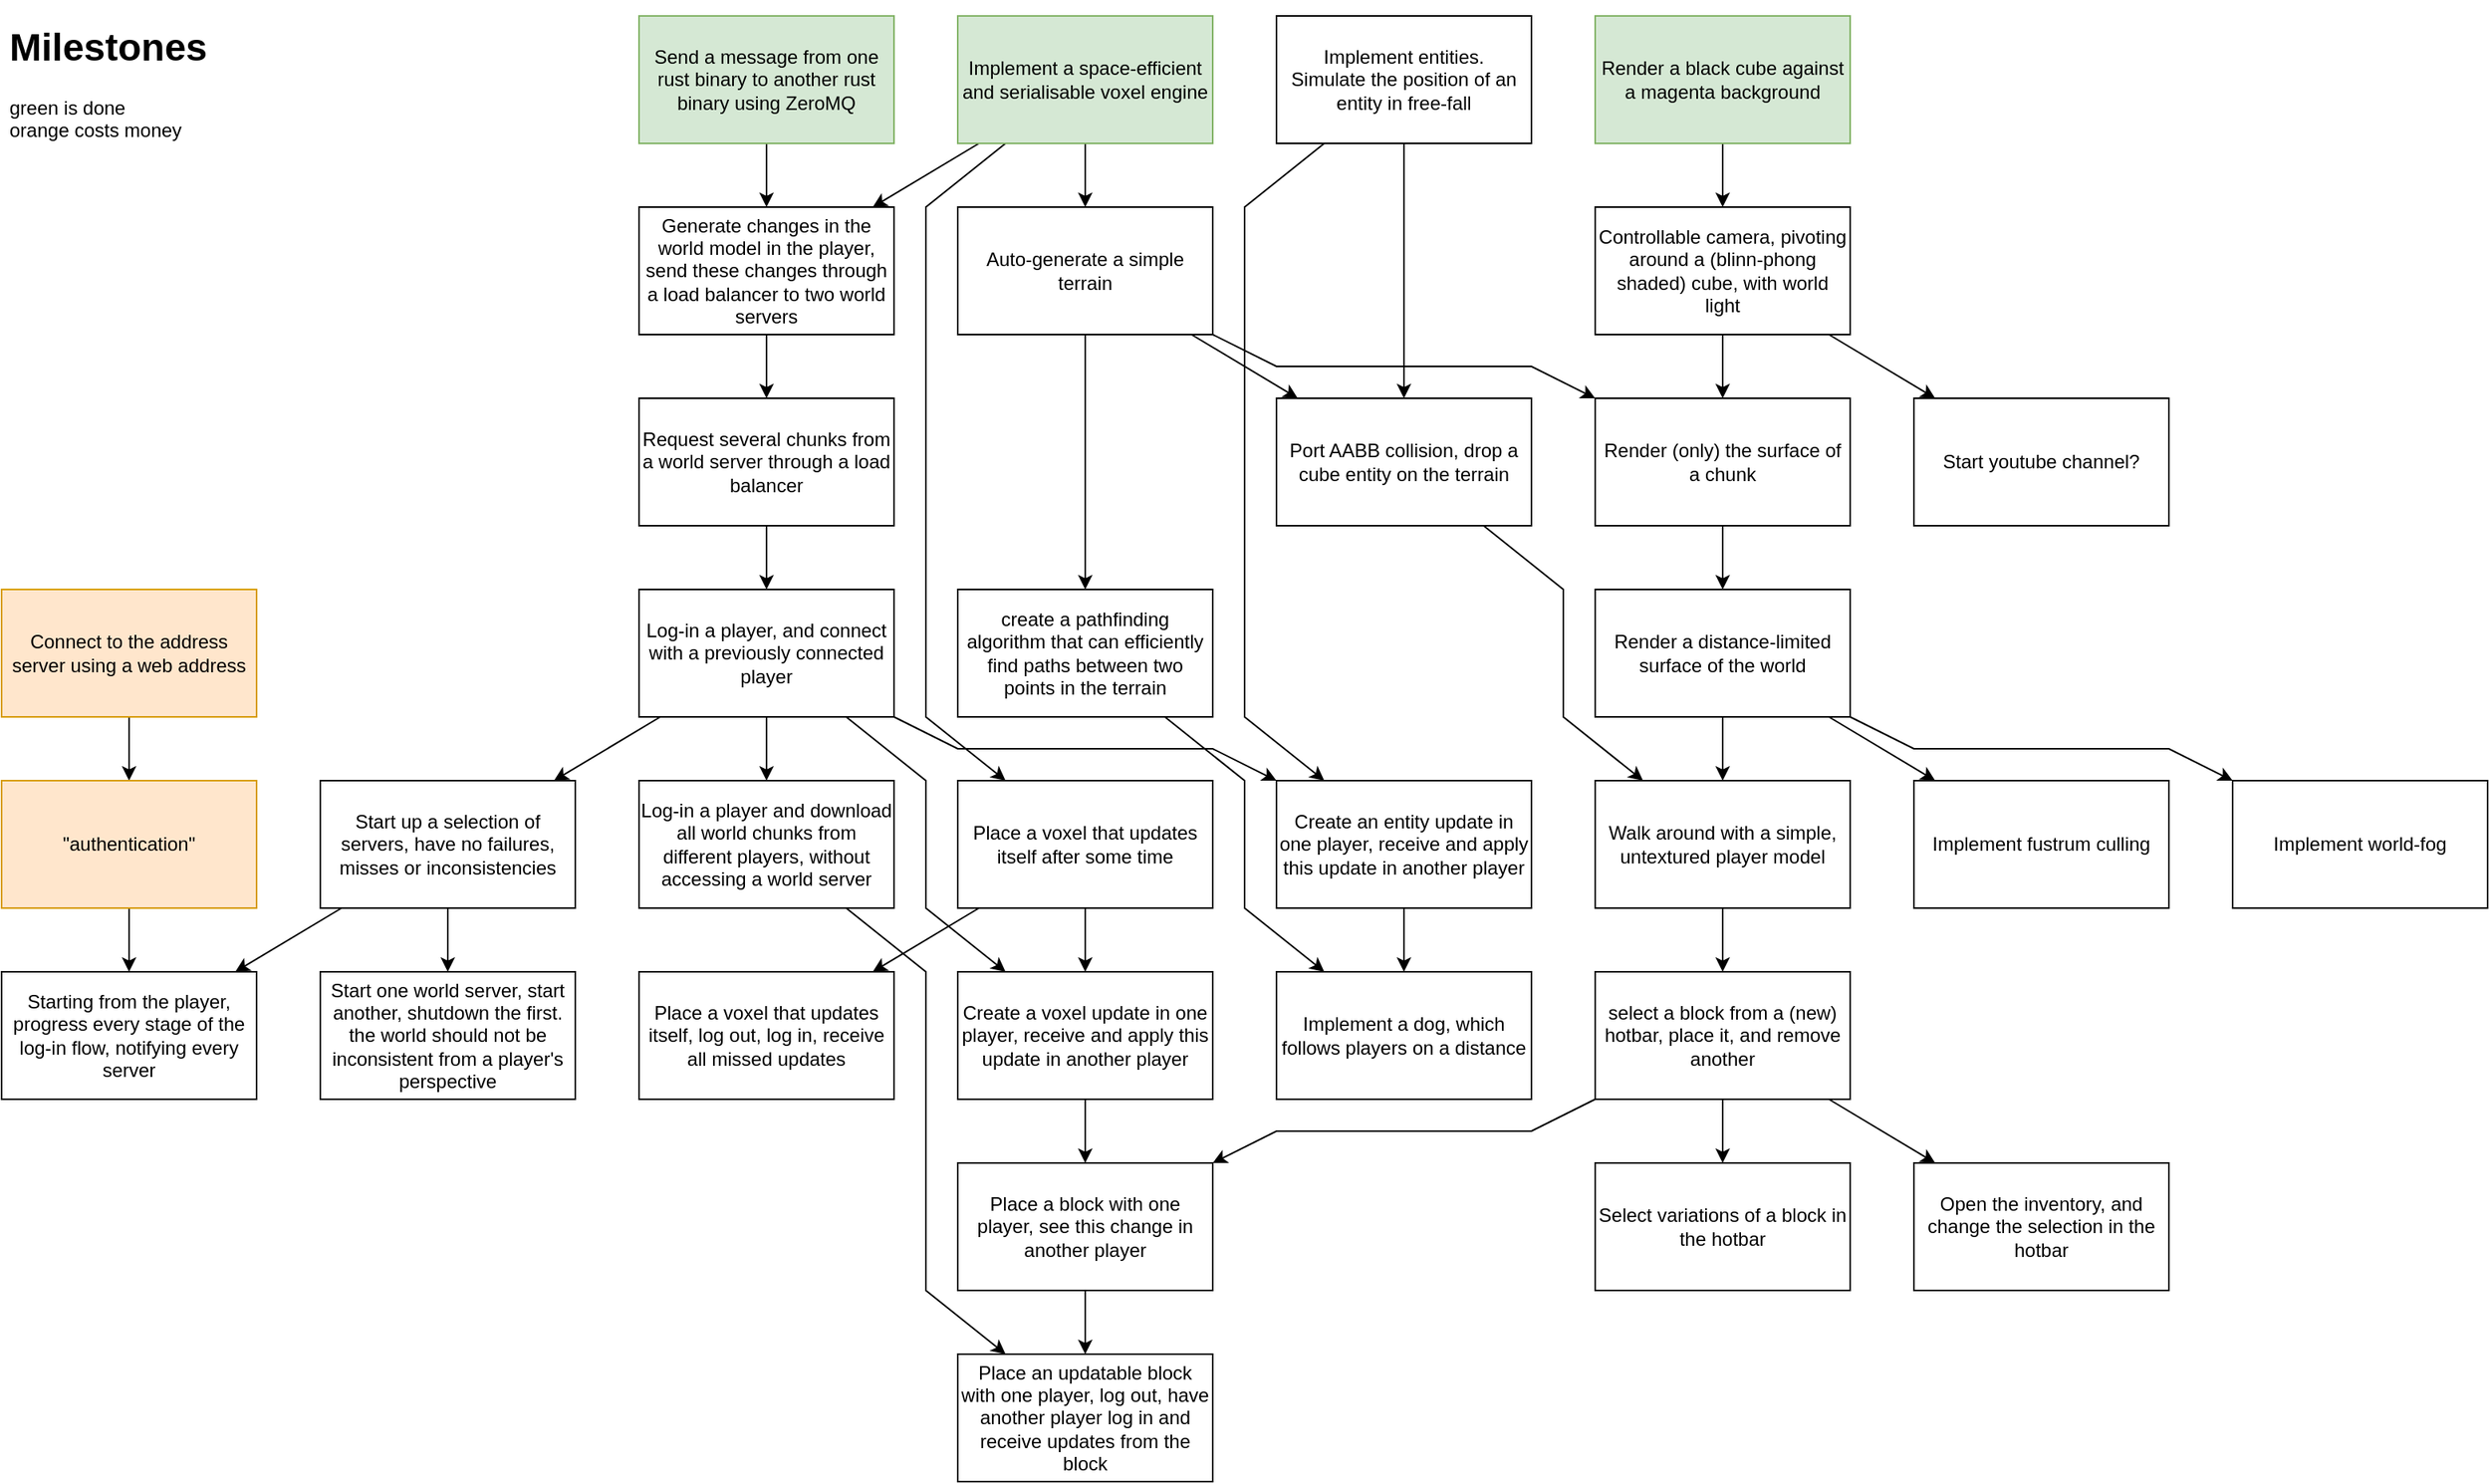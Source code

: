 <mxfile version="20.8.10" type="device"><diagram name="Page-1" id="SjT1U9J1PQw6P1Kr80av"><mxGraphModel dx="2245" dy="828" grid="1" gridSize="10" guides="1" tooltips="1" connect="1" arrows="1" fold="1" page="1" pageScale="1" pageWidth="827" pageHeight="1169" math="0" shadow="0"><root><mxCell id="0"/><mxCell id="1" parent="0"/><mxCell id="Afy7KDOPr_7XvBL8b5q0-44" style="edgeStyle=none;rounded=0;orthogonalLoop=1;jettySize=auto;html=1;" parent="1" source="Afy7KDOPr_7XvBL8b5q0-34" target="Afy7KDOPr_7XvBL8b5q0-41" edge="1"><mxGeometry relative="1" as="geometry"><Array as="points"><mxPoint x="460" y="280"/><mxPoint x="460" y="600"/></Array></mxGeometry></mxCell><mxCell id="Afy7KDOPr_7XvBL8b5q0-9" style="edgeStyle=none;rounded=0;orthogonalLoop=1;jettySize=auto;html=1;" parent="1" source="Afy7KDOPr_7XvBL8b5q0-2" target="Afy7KDOPr_7XvBL8b5q0-8" edge="1"><mxGeometry relative="1" as="geometry"/></mxCell><mxCell id="Afy7KDOPr_7XvBL8b5q0-2" value="Send a message from one rust binary to another rust binary using ZeroMQ" style="rounded=0;whiteSpace=wrap;html=1;fillColor=#d5e8d4;strokeColor=#82b366;" parent="1" vertex="1"><mxGeometry x="80" y="160" width="160" height="80" as="geometry"/></mxCell><mxCell id="Afy7KDOPr_7XvBL8b5q0-6" style="rounded=0;orthogonalLoop=1;jettySize=auto;html=1;" parent="1" source="Afy7KDOPr_7XvBL8b5q0-3" target="Afy7KDOPr_7XvBL8b5q0-4" edge="1"><mxGeometry relative="1" as="geometry"/></mxCell><mxCell id="Afy7KDOPr_7XvBL8b5q0-3" value="Render a black cube against a magenta background" style="rounded=0;whiteSpace=wrap;html=1;fillColor=#d5e8d4;strokeColor=#82b366;" parent="1" vertex="1"><mxGeometry x="680" y="160" width="160" height="80" as="geometry"/></mxCell><mxCell id="Afy7KDOPr_7XvBL8b5q0-7" style="rounded=0;orthogonalLoop=1;jettySize=auto;html=1;" parent="1" source="Afy7KDOPr_7XvBL8b5q0-4" target="Afy7KDOPr_7XvBL8b5q0-5" edge="1"><mxGeometry relative="1" as="geometry"/></mxCell><mxCell id="Afy7KDOPr_7XvBL8b5q0-87" style="edgeStyle=none;rounded=0;orthogonalLoop=1;jettySize=auto;html=1;" parent="1" source="Afy7KDOPr_7XvBL8b5q0-4" target="Afy7KDOPr_7XvBL8b5q0-86" edge="1"><mxGeometry relative="1" as="geometry"/></mxCell><mxCell id="Afy7KDOPr_7XvBL8b5q0-4" value="Controllable camera, pivoting around a (blinn-phong shaded) cube, with world light" style="rounded=0;whiteSpace=wrap;html=1;" parent="1" vertex="1"><mxGeometry x="680" y="280" width="160" height="80" as="geometry"/></mxCell><mxCell id="Afy7KDOPr_7XvBL8b5q0-39" style="edgeStyle=none;rounded=0;orthogonalLoop=1;jettySize=auto;html=1;" parent="1" source="Afy7KDOPr_7XvBL8b5q0-5" target="Afy7KDOPr_7XvBL8b5q0-38" edge="1"><mxGeometry relative="1" as="geometry"/></mxCell><mxCell id="Afy7KDOPr_7XvBL8b5q0-5" value="Render (only) the surface of a chunk" style="rounded=0;whiteSpace=wrap;html=1;" parent="1" vertex="1"><mxGeometry x="680" y="400" width="160" height="80" as="geometry"/></mxCell><mxCell id="Afy7KDOPr_7XvBL8b5q0-12" style="edgeStyle=none;rounded=0;orthogonalLoop=1;jettySize=auto;html=1;" parent="1" source="Afy7KDOPr_7XvBL8b5q0-8" target="Afy7KDOPr_7XvBL8b5q0-11" edge="1"><mxGeometry relative="1" as="geometry"/></mxCell><mxCell id="Afy7KDOPr_7XvBL8b5q0-8" value="Generate changes in the world model in the player, send these changes through a load balancer to two world servers" style="rounded=0;whiteSpace=wrap;html=1;" parent="1" vertex="1"><mxGeometry x="80" y="280" width="160" height="80" as="geometry"/></mxCell><mxCell id="Afy7KDOPr_7XvBL8b5q0-10" value="Starting from the player, progress every stage of the log-in flow, notifying every server" style="rounded=0;whiteSpace=wrap;html=1;" parent="1" vertex="1"><mxGeometry x="-320" y="760" width="160" height="80" as="geometry"/></mxCell><mxCell id="Afy7KDOPr_7XvBL8b5q0-19" style="edgeStyle=none;rounded=0;orthogonalLoop=1;jettySize=auto;html=1;" parent="1" source="Afy7KDOPr_7XvBL8b5q0-11" target="Afy7KDOPr_7XvBL8b5q0-17" edge="1"><mxGeometry relative="1" as="geometry"/></mxCell><mxCell id="Afy7KDOPr_7XvBL8b5q0-24" style="edgeStyle=none;rounded=0;orthogonalLoop=1;jettySize=auto;html=1;" parent="1" source="Afy7KDOPr_7XvBL8b5q0-69" target="Afy7KDOPr_7XvBL8b5q0-10" edge="1"><mxGeometry relative="1" as="geometry"/></mxCell><mxCell id="Afy7KDOPr_7XvBL8b5q0-11" value="Request several chunks from a world server through a load balancer" style="rounded=0;whiteSpace=wrap;html=1;" parent="1" vertex="1"><mxGeometry x="80" y="400" width="160" height="80" as="geometry"/></mxCell><mxCell id="Afy7KDOPr_7XvBL8b5q0-14" style="edgeStyle=none;rounded=0;orthogonalLoop=1;jettySize=auto;html=1;" parent="1" source="Afy7KDOPr_7XvBL8b5q0-13" target="Afy7KDOPr_7XvBL8b5q0-8" edge="1"><mxGeometry relative="1" as="geometry"/></mxCell><mxCell id="Afy7KDOPr_7XvBL8b5q0-28" style="edgeStyle=none;rounded=0;orthogonalLoop=1;jettySize=auto;html=1;" parent="1" source="Afy7KDOPr_7XvBL8b5q0-13" target="Afy7KDOPr_7XvBL8b5q0-27" edge="1"><mxGeometry relative="1" as="geometry"/></mxCell><mxCell id="Afy7KDOPr_7XvBL8b5q0-75" style="edgeStyle=none;rounded=0;orthogonalLoop=1;jettySize=auto;html=1;" parent="1" source="Afy7KDOPr_7XvBL8b5q0-13" target="Afy7KDOPr_7XvBL8b5q0-48" edge="1"><mxGeometry relative="1" as="geometry"><Array as="points"><mxPoint x="260" y="280"/><mxPoint x="260" y="600"/></Array></mxGeometry></mxCell><mxCell id="Afy7KDOPr_7XvBL8b5q0-13" value="Implement a space-efficient and serialisable voxel engine" style="rounded=0;whiteSpace=wrap;html=1;fillColor=#d5e8d4;strokeColor=#82b366;" parent="1" vertex="1"><mxGeometry x="280" y="160" width="160" height="80" as="geometry"/></mxCell><mxCell id="Afy7KDOPr_7XvBL8b5q0-21" style="edgeStyle=none;rounded=0;orthogonalLoop=1;jettySize=auto;html=1;" parent="1" source="Afy7KDOPr_7XvBL8b5q0-17" target="Afy7KDOPr_7XvBL8b5q0-20" edge="1"><mxGeometry relative="1" as="geometry"/></mxCell><mxCell id="Afy7KDOPr_7XvBL8b5q0-42" style="edgeStyle=none;rounded=0;orthogonalLoop=1;jettySize=auto;html=1;" parent="1" source="Afy7KDOPr_7XvBL8b5q0-17" target="Afy7KDOPr_7XvBL8b5q0-41" edge="1"><mxGeometry relative="1" as="geometry"><Array as="points"><mxPoint x="280" y="620"/><mxPoint x="440" y="620"/></Array></mxGeometry></mxCell><mxCell id="Afy7KDOPr_7XvBL8b5q0-47" style="edgeStyle=none;rounded=0;orthogonalLoop=1;jettySize=auto;html=1;" parent="1" source="Afy7KDOPr_7XvBL8b5q0-17" target="Afy7KDOPr_7XvBL8b5q0-45" edge="1"><mxGeometry relative="1" as="geometry"><mxPoint x="350" y="540" as="targetPoint"/><Array as="points"><mxPoint x="260" y="640"/><mxPoint x="260" y="720"/></Array></mxGeometry></mxCell><mxCell id="Afy7KDOPr_7XvBL8b5q0-70" style="edgeStyle=none;rounded=0;orthogonalLoop=1;jettySize=auto;html=1;" parent="1" source="Afy7KDOPr_7XvBL8b5q0-17" target="Afy7KDOPr_7XvBL8b5q0-69" edge="1"><mxGeometry relative="1" as="geometry"><mxPoint x="-80" y="730" as="targetPoint"/></mxGeometry></mxCell><mxCell id="Afy7KDOPr_7XvBL8b5q0-17" value="Log-in a player, and connect with a previously connected player" style="rounded=0;whiteSpace=wrap;html=1;" parent="1" vertex="1"><mxGeometry x="80" y="520" width="160" height="80" as="geometry"/></mxCell><mxCell id="Afy7KDOPr_7XvBL8b5q0-64" style="edgeStyle=none;rounded=0;orthogonalLoop=1;jettySize=auto;html=1;" parent="1" source="Afy7KDOPr_7XvBL8b5q0-20" target="Afy7KDOPr_7XvBL8b5q0-63" edge="1"><mxGeometry relative="1" as="geometry"><Array as="points"><mxPoint x="260" y="760"/><mxPoint x="260" y="960"/></Array></mxGeometry></mxCell><mxCell id="Afy7KDOPr_7XvBL8b5q0-20" value="Log-in a player and download all world chunks from different players, without accessing a world server" style="rounded=0;whiteSpace=wrap;html=1;" parent="1" vertex="1"><mxGeometry x="80" y="640" width="160" height="80" as="geometry"/></mxCell><mxCell id="Afy7KDOPr_7XvBL8b5q0-23" style="edgeStyle=none;rounded=0;orthogonalLoop=1;jettySize=auto;html=1;" parent="1" source="Afy7KDOPr_7XvBL8b5q0-22" target="Afy7KDOPr_7XvBL8b5q0-25" edge="1"><mxGeometry relative="1" as="geometry"/></mxCell><mxCell id="Afy7KDOPr_7XvBL8b5q0-22" value="Connect to the address server using a web address" style="rounded=0;whiteSpace=wrap;html=1;fillColor=#ffe6cc;strokeColor=#d79b00;" parent="1" vertex="1"><mxGeometry x="-320" y="520" width="160" height="80" as="geometry"/></mxCell><mxCell id="Afy7KDOPr_7XvBL8b5q0-26" style="edgeStyle=none;rounded=0;orthogonalLoop=1;jettySize=auto;html=1;" parent="1" source="Afy7KDOPr_7XvBL8b5q0-25" target="Afy7KDOPr_7XvBL8b5q0-10" edge="1"><mxGeometry relative="1" as="geometry"/></mxCell><mxCell id="Afy7KDOPr_7XvBL8b5q0-25" value="&quot;authentication&quot;" style="rounded=0;whiteSpace=wrap;html=1;fillColor=#ffe6cc;strokeColor=#d79b00;" parent="1" vertex="1"><mxGeometry x="-320" y="640" width="160" height="80" as="geometry"/></mxCell><mxCell id="Afy7KDOPr_7XvBL8b5q0-30" style="edgeStyle=none;rounded=0;orthogonalLoop=1;jettySize=auto;html=1;" parent="1" source="Afy7KDOPr_7XvBL8b5q0-27" target="Afy7KDOPr_7XvBL8b5q0-5" edge="1"><mxGeometry relative="1" as="geometry"><Array as="points"><mxPoint x="480" y="380"/><mxPoint x="640" y="380"/></Array></mxGeometry></mxCell><mxCell id="Afy7KDOPr_7XvBL8b5q0-37" style="edgeStyle=none;rounded=0;orthogonalLoop=1;jettySize=auto;html=1;" parent="1" source="Afy7KDOPr_7XvBL8b5q0-27" target="Afy7KDOPr_7XvBL8b5q0-33" edge="1"><mxGeometry relative="1" as="geometry"/></mxCell><mxCell id="Afy7KDOPr_7XvBL8b5q0-62" style="edgeStyle=none;rounded=0;orthogonalLoop=1;jettySize=auto;html=1;" parent="1" source="Afy7KDOPr_7XvBL8b5q0-27" target="Afy7KDOPr_7XvBL8b5q0-57" edge="1"><mxGeometry relative="1" as="geometry"/></mxCell><mxCell id="Afy7KDOPr_7XvBL8b5q0-27" value="Auto-generate a simple terrain" style="rounded=0;whiteSpace=wrap;html=1;" parent="1" vertex="1"><mxGeometry x="280" y="280" width="160" height="80" as="geometry"/></mxCell><mxCell id="Afy7KDOPr_7XvBL8b5q0-53" style="edgeStyle=none;rounded=0;orthogonalLoop=1;jettySize=auto;html=1;" parent="1" source="Afy7KDOPr_7XvBL8b5q0-29" target="Afy7KDOPr_7XvBL8b5q0-52" edge="1"><mxGeometry relative="1" as="geometry"/></mxCell><mxCell id="Afy7KDOPr_7XvBL8b5q0-79" style="edgeStyle=none;rounded=0;orthogonalLoop=1;jettySize=auto;html=1;" parent="1" source="Afy7KDOPr_7XvBL8b5q0-52" target="Afy7KDOPr_7XvBL8b5q0-77" edge="1"><mxGeometry relative="1" as="geometry"/></mxCell><mxCell id="Afy7KDOPr_7XvBL8b5q0-29" value="Walk around with a simple, untextured player model" style="rounded=0;whiteSpace=wrap;html=1;" parent="1" vertex="1"><mxGeometry x="680" y="640" width="160" height="80" as="geometry"/></mxCell><mxCell id="Afy7KDOPr_7XvBL8b5q0-36" style="edgeStyle=none;rounded=0;orthogonalLoop=1;jettySize=auto;html=1;" parent="1" source="Afy7KDOPr_7XvBL8b5q0-33" target="Afy7KDOPr_7XvBL8b5q0-29" edge="1"><mxGeometry relative="1" as="geometry"><Array as="points"><mxPoint x="660" y="520"/><mxPoint x="660" y="600"/></Array></mxGeometry></mxCell><mxCell id="Afy7KDOPr_7XvBL8b5q0-33" value="Port AABB collision, drop a cube entity on the terrain" style="rounded=0;whiteSpace=wrap;html=1;" parent="1" vertex="1"><mxGeometry x="480" y="400" width="160" height="80" as="geometry"/></mxCell><mxCell id="Afy7KDOPr_7XvBL8b5q0-35" style="edgeStyle=none;rounded=0;orthogonalLoop=1;jettySize=auto;html=1;" parent="1" source="Afy7KDOPr_7XvBL8b5q0-34" target="Afy7KDOPr_7XvBL8b5q0-33" edge="1"><mxGeometry relative="1" as="geometry"/></mxCell><mxCell id="Afy7KDOPr_7XvBL8b5q0-34" value="Implement entities.&lt;br&gt;Simulate the position of an entity in free-fall" style="rounded=0;whiteSpace=wrap;html=1;" parent="1" vertex="1"><mxGeometry x="480" y="160" width="160" height="80" as="geometry"/></mxCell><mxCell id="Afy7KDOPr_7XvBL8b5q0-40" style="edgeStyle=none;rounded=0;orthogonalLoop=1;jettySize=auto;html=1;" parent="1" source="Afy7KDOPr_7XvBL8b5q0-38" target="Afy7KDOPr_7XvBL8b5q0-29" edge="1"><mxGeometry relative="1" as="geometry"/></mxCell><mxCell id="Afy7KDOPr_7XvBL8b5q0-84" style="edgeStyle=none;rounded=0;orthogonalLoop=1;jettySize=auto;html=1;" parent="1" source="Afy7KDOPr_7XvBL8b5q0-38" target="Afy7KDOPr_7XvBL8b5q0-82" edge="1"><mxGeometry relative="1" as="geometry"/></mxCell><mxCell id="Afy7KDOPr_7XvBL8b5q0-85" style="edgeStyle=none;rounded=0;orthogonalLoop=1;jettySize=auto;html=1;" parent="1" source="Afy7KDOPr_7XvBL8b5q0-38" target="Afy7KDOPr_7XvBL8b5q0-83" edge="1"><mxGeometry relative="1" as="geometry"><Array as="points"><mxPoint x="880" y="620"/><mxPoint x="1040" y="620"/></Array></mxGeometry></mxCell><mxCell id="Afy7KDOPr_7XvBL8b5q0-38" value="Render a distance-limited surface of the world" style="rounded=0;whiteSpace=wrap;html=1;" parent="1" vertex="1"><mxGeometry x="680" y="520" width="160" height="80" as="geometry"/></mxCell><mxCell id="Afy7KDOPr_7XvBL8b5q0-60" style="edgeStyle=none;rounded=0;orthogonalLoop=1;jettySize=auto;html=1;" parent="1" source="Afy7KDOPr_7XvBL8b5q0-41" target="Afy7KDOPr_7XvBL8b5q0-59" edge="1"><mxGeometry relative="1" as="geometry"/></mxCell><mxCell id="Afy7KDOPr_7XvBL8b5q0-41" value="Create an entity update in one player, receive and apply this update in another player" style="rounded=0;whiteSpace=wrap;html=1;" parent="1" vertex="1"><mxGeometry x="480" y="640" width="160" height="80" as="geometry"/></mxCell><mxCell id="Afy7KDOPr_7XvBL8b5q0-56" style="edgeStyle=none;rounded=0;orthogonalLoop=1;jettySize=auto;html=1;" parent="1" source="Afy7KDOPr_7XvBL8b5q0-45" target="Afy7KDOPr_7XvBL8b5q0-54" edge="1"><mxGeometry relative="1" as="geometry"/></mxCell><mxCell id="Afy7KDOPr_7XvBL8b5q0-45" value="Create a voxel update in one player, receive and apply this update in another player" style="rounded=0;whiteSpace=wrap;html=1;" parent="1" vertex="1"><mxGeometry x="280" y="760" width="160" height="80" as="geometry"/></mxCell><mxCell id="Afy7KDOPr_7XvBL8b5q0-49" style="edgeStyle=none;rounded=0;orthogonalLoop=1;jettySize=auto;html=1;" parent="1" source="Afy7KDOPr_7XvBL8b5q0-48" target="Afy7KDOPr_7XvBL8b5q0-45" edge="1"><mxGeometry relative="1" as="geometry"/></mxCell><mxCell id="Afy7KDOPr_7XvBL8b5q0-73" style="edgeStyle=none;rounded=0;orthogonalLoop=1;jettySize=auto;html=1;" parent="1" source="Afy7KDOPr_7XvBL8b5q0-48" target="Afy7KDOPr_7XvBL8b5q0-72" edge="1"><mxGeometry relative="1" as="geometry"/></mxCell><mxCell id="Afy7KDOPr_7XvBL8b5q0-48" value="Place a voxel that updates itself after some time" style="rounded=0;whiteSpace=wrap;html=1;" parent="1" vertex="1"><mxGeometry x="280" y="640" width="160" height="80" as="geometry"/></mxCell><mxCell id="Afy7KDOPr_7XvBL8b5q0-55" style="edgeStyle=none;rounded=0;orthogonalLoop=1;jettySize=auto;html=1;" parent="1" source="Afy7KDOPr_7XvBL8b5q0-52" target="Afy7KDOPr_7XvBL8b5q0-54" edge="1"><mxGeometry relative="1" as="geometry"><Array as="points"><mxPoint x="640" y="860"/><mxPoint x="480" y="860"/></Array></mxGeometry></mxCell><mxCell id="Afy7KDOPr_7XvBL8b5q0-78" style="edgeStyle=none;rounded=0;orthogonalLoop=1;jettySize=auto;html=1;" parent="1" source="Afy7KDOPr_7XvBL8b5q0-52" target="Afy7KDOPr_7XvBL8b5q0-76" edge="1"><mxGeometry relative="1" as="geometry"/></mxCell><mxCell id="Afy7KDOPr_7XvBL8b5q0-52" value="select a block from a (new) hotbar, place it, and remove another" style="rounded=0;whiteSpace=wrap;html=1;" parent="1" vertex="1"><mxGeometry x="680" y="760" width="160" height="80" as="geometry"/></mxCell><mxCell id="Afy7KDOPr_7XvBL8b5q0-65" style="edgeStyle=none;rounded=0;orthogonalLoop=1;jettySize=auto;html=1;" parent="1" source="Afy7KDOPr_7XvBL8b5q0-54" target="Afy7KDOPr_7XvBL8b5q0-63" edge="1"><mxGeometry relative="1" as="geometry"/></mxCell><mxCell id="Afy7KDOPr_7XvBL8b5q0-54" value="Place a block with one player, see this change in another player" style="rounded=0;whiteSpace=wrap;html=1;" parent="1" vertex="1"><mxGeometry x="280" y="880" width="160" height="80" as="geometry"/></mxCell><mxCell id="Afy7KDOPr_7XvBL8b5q0-61" style="edgeStyle=none;rounded=0;orthogonalLoop=1;jettySize=auto;html=1;" parent="1" source="Afy7KDOPr_7XvBL8b5q0-57" target="Afy7KDOPr_7XvBL8b5q0-59" edge="1"><mxGeometry relative="1" as="geometry"><Array as="points"><mxPoint x="460" y="640"/><mxPoint x="460" y="720"/></Array></mxGeometry></mxCell><mxCell id="Afy7KDOPr_7XvBL8b5q0-57" value="create a pathfinding algorithm that can efficiently find paths between two points in the terrain" style="rounded=0;whiteSpace=wrap;html=1;" parent="1" vertex="1"><mxGeometry x="280" y="520" width="160" height="80" as="geometry"/></mxCell><mxCell id="Afy7KDOPr_7XvBL8b5q0-59" value="Implement a dog, which follows players on a distance" style="rounded=0;whiteSpace=wrap;html=1;" parent="1" vertex="1"><mxGeometry x="480" y="760" width="160" height="80" as="geometry"/></mxCell><mxCell id="Afy7KDOPr_7XvBL8b5q0-63" value="Place an updatable block with one player, log out, have another player log in and receive updates from the block" style="rounded=0;whiteSpace=wrap;html=1;" parent="1" vertex="1"><mxGeometry x="280" y="1000" width="160" height="80" as="geometry"/></mxCell><mxCell id="Afy7KDOPr_7XvBL8b5q0-66" value="Start one world server, start another, shutdown the first.&lt;br&gt;the world should not be inconsistent from a player's perspective" style="rounded=0;whiteSpace=wrap;html=1;" parent="1" vertex="1"><mxGeometry x="-120" y="760" width="160" height="80" as="geometry"/></mxCell><mxCell id="Afy7KDOPr_7XvBL8b5q0-68" value="&lt;h1&gt;Milestones&lt;/h1&gt;&lt;div&gt;green is done&lt;/div&gt;&lt;div&gt;orange costs money&lt;/div&gt;" style="text;html=1;strokeColor=none;fillColor=none;spacing=5;spacingTop=-20;whiteSpace=wrap;overflow=hidden;rounded=0;" parent="1" vertex="1"><mxGeometry x="-320" y="160" width="190" height="120" as="geometry"/></mxCell><mxCell id="Afy7KDOPr_7XvBL8b5q0-71" style="edgeStyle=none;rounded=0;orthogonalLoop=1;jettySize=auto;html=1;" parent="1" source="Afy7KDOPr_7XvBL8b5q0-69" target="Afy7KDOPr_7XvBL8b5q0-66" edge="1"><mxGeometry relative="1" as="geometry"/></mxCell><mxCell id="Afy7KDOPr_7XvBL8b5q0-69" value="Start up a selection of servers, have no failures, misses or inconsistencies" style="rounded=0;whiteSpace=wrap;html=1;" parent="1" vertex="1"><mxGeometry x="-120" y="640" width="160" height="80" as="geometry"/></mxCell><mxCell id="Afy7KDOPr_7XvBL8b5q0-72" value="Place a voxel that updates itself, log out, log in, receive all missed updates" style="rounded=0;whiteSpace=wrap;html=1;" parent="1" vertex="1"><mxGeometry x="80" y="760" width="160" height="80" as="geometry"/></mxCell><mxCell id="Afy7KDOPr_7XvBL8b5q0-76" value="Select variations of a block in the hotbar" style="rounded=0;whiteSpace=wrap;html=1;" parent="1" vertex="1"><mxGeometry x="680" y="880" width="160" height="80" as="geometry"/></mxCell><mxCell id="Afy7KDOPr_7XvBL8b5q0-77" value="Open the inventory, and change the selection in the hotbar" style="rounded=0;whiteSpace=wrap;html=1;" parent="1" vertex="1"><mxGeometry x="880" y="880" width="160" height="80" as="geometry"/></mxCell><mxCell id="Afy7KDOPr_7XvBL8b5q0-82" value="Implement fustrum culling" style="rounded=0;whiteSpace=wrap;html=1;" parent="1" vertex="1"><mxGeometry x="880" y="640" width="160" height="80" as="geometry"/></mxCell><mxCell id="Afy7KDOPr_7XvBL8b5q0-83" value="Implement world-fog" style="rounded=0;whiteSpace=wrap;html=1;" parent="1" vertex="1"><mxGeometry x="1080" y="640" width="160" height="80" as="geometry"/></mxCell><mxCell id="Afy7KDOPr_7XvBL8b5q0-86" value="Start youtube channel?" style="rounded=0;whiteSpace=wrap;html=1;" parent="1" vertex="1"><mxGeometry x="880" y="400" width="160" height="80" as="geometry"/></mxCell></root></mxGraphModel></diagram></mxfile>